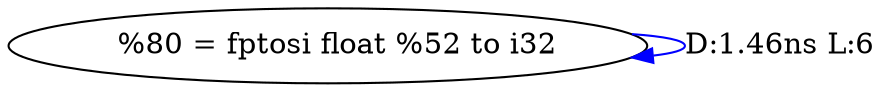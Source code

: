digraph {
Node0x3e721f0[label="  %80 = fptosi float %52 to i32"];
Node0x3e721f0 -> Node0x3e721f0[label="D:1.46ns L:6",color=blue];
}
